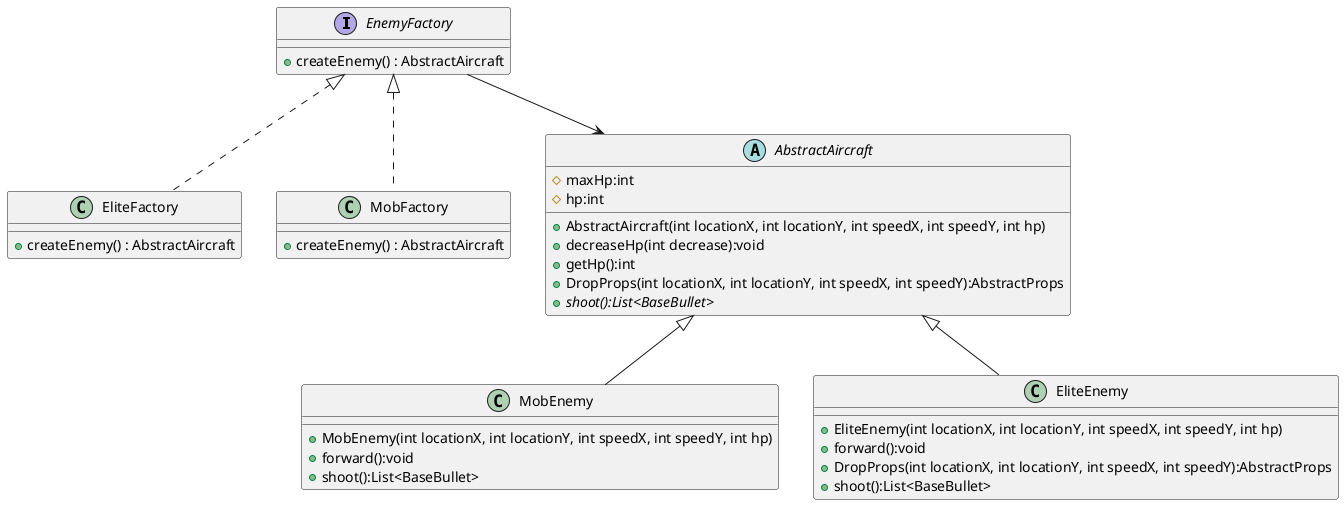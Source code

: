 @startuml
'https://plantuml.com/sequence-diagram

interface EnemyFactory {
    +createEnemy() : AbstractAircraft
}

class EliteFactory {
    +createEnemy() : AbstractAircraft

}

class MobFactory {
    +createEnemy() : AbstractAircraft
}

EnemyFactory <|.. EliteFactory
EnemyFactory <|.. MobFactory

abstract class AbstractAircraft
{
	# maxHp:int
    # hp:int
    + AbstractAircraft(int locationX, int locationY, int speedX, int speedY, int hp)
    + decreaseHp(int decrease):void
    + getHp():int
    + DropProps(int locationX, int locationY, int speedX, int speedY):AbstractProps
    + {abstract} shoot():List<BaseBullet>
 }

class MobEnemy {
    + MobEnemy(int locationX, int locationY, int speedX, int speedY, int hp)
    + forward():void
    + shoot():List<BaseBullet>
}
AbstractAircraft <|-- MobEnemy

class EliteEnemy{
    + EliteEnemy(int locationX, int locationY, int speedX, int speedY, int hp)
    + forward():void
    + DropProps(int locationX, int locationY, int speedX, int speedY):AbstractProps
    + shoot():List<BaseBullet>
}
AbstractAircraft <|-- EliteEnemy

EnemyFactory --> AbstractAircraft
@enduml